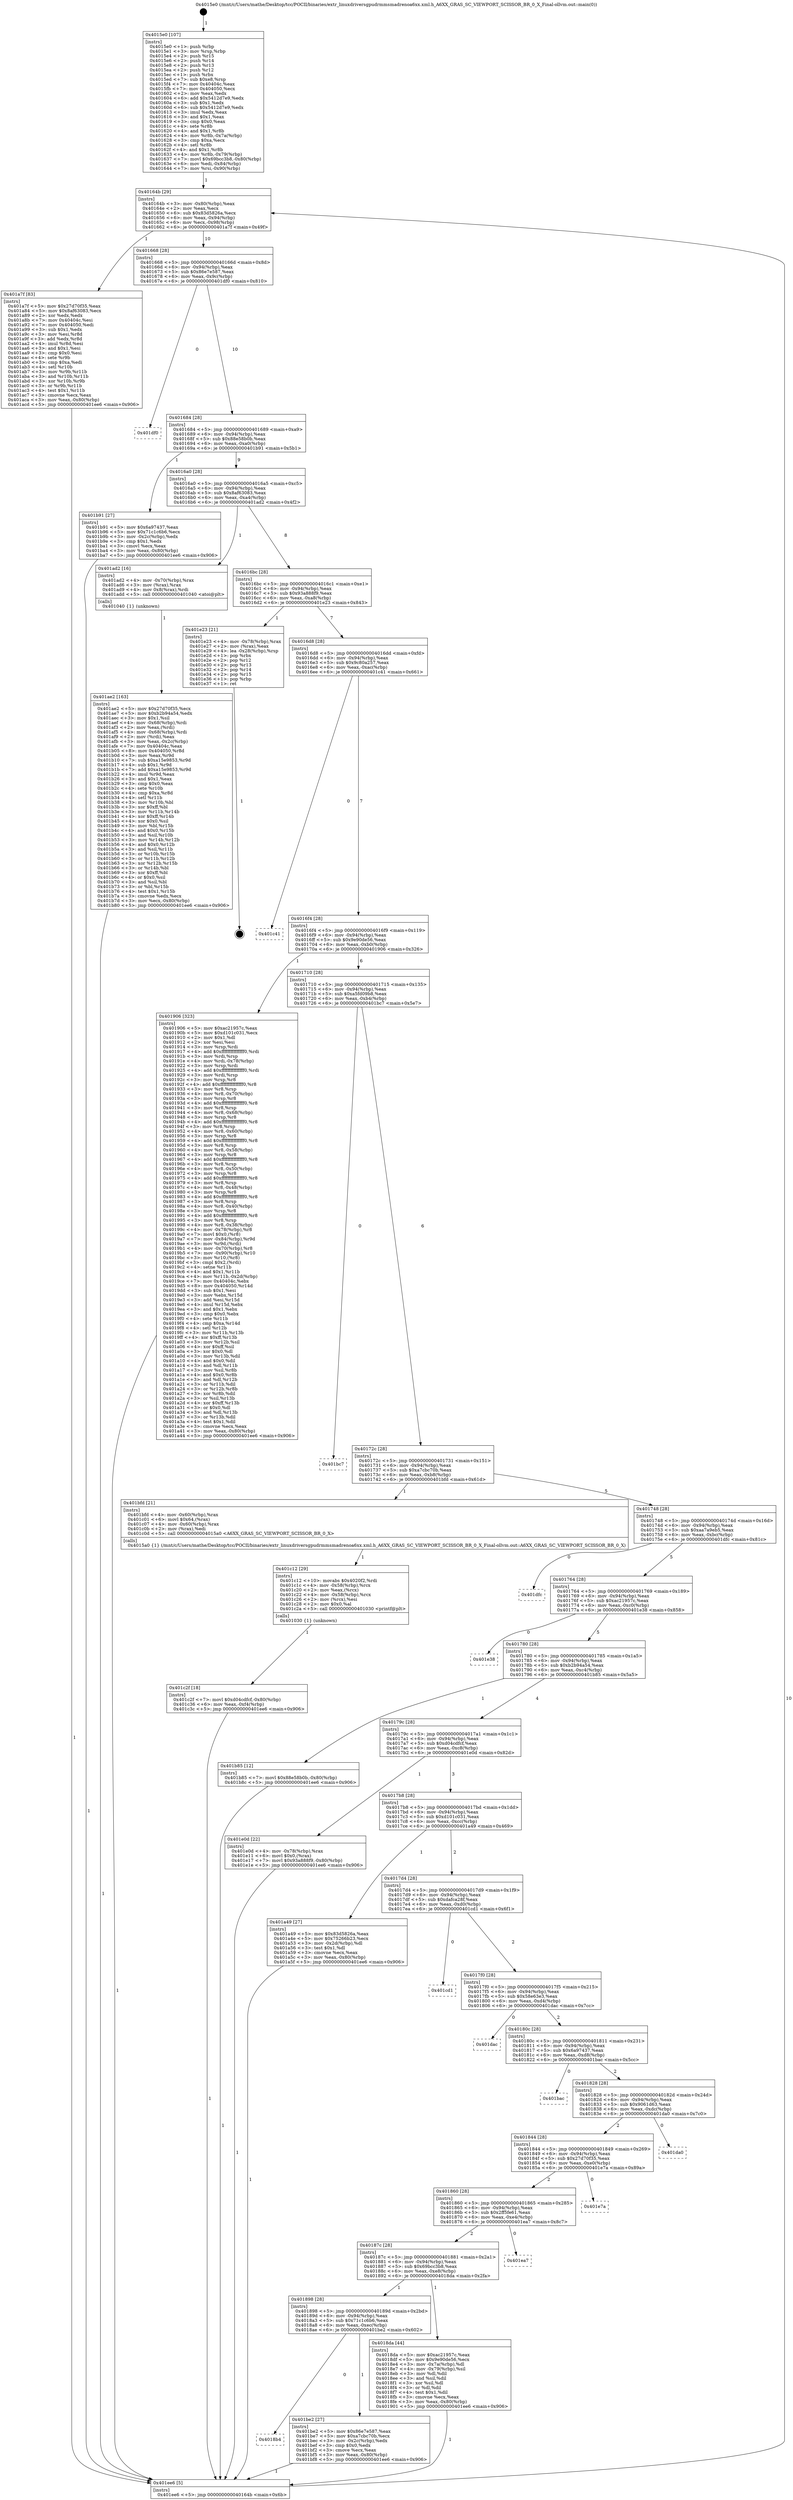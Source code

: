 digraph "0x4015e0" {
  label = "0x4015e0 (/mnt/c/Users/mathe/Desktop/tcc/POCII/binaries/extr_linuxdriversgpudrmmsmadrenoa6xx.xml.h_A6XX_GRAS_SC_VIEWPORT_SCISSOR_BR_0_X_Final-ollvm.out::main(0))"
  labelloc = "t"
  node[shape=record]

  Entry [label="",width=0.3,height=0.3,shape=circle,fillcolor=black,style=filled]
  "0x40164b" [label="{
     0x40164b [29]\l
     | [instrs]\l
     &nbsp;&nbsp;0x40164b \<+3\>: mov -0x80(%rbp),%eax\l
     &nbsp;&nbsp;0x40164e \<+2\>: mov %eax,%ecx\l
     &nbsp;&nbsp;0x401650 \<+6\>: sub $0x83d5826a,%ecx\l
     &nbsp;&nbsp;0x401656 \<+6\>: mov %eax,-0x94(%rbp)\l
     &nbsp;&nbsp;0x40165c \<+6\>: mov %ecx,-0x98(%rbp)\l
     &nbsp;&nbsp;0x401662 \<+6\>: je 0000000000401a7f \<main+0x49f\>\l
  }"]
  "0x401a7f" [label="{
     0x401a7f [83]\l
     | [instrs]\l
     &nbsp;&nbsp;0x401a7f \<+5\>: mov $0x27d70f35,%eax\l
     &nbsp;&nbsp;0x401a84 \<+5\>: mov $0x8af63083,%ecx\l
     &nbsp;&nbsp;0x401a89 \<+2\>: xor %edx,%edx\l
     &nbsp;&nbsp;0x401a8b \<+7\>: mov 0x40404c,%esi\l
     &nbsp;&nbsp;0x401a92 \<+7\>: mov 0x404050,%edi\l
     &nbsp;&nbsp;0x401a99 \<+3\>: sub $0x1,%edx\l
     &nbsp;&nbsp;0x401a9c \<+3\>: mov %esi,%r8d\l
     &nbsp;&nbsp;0x401a9f \<+3\>: add %edx,%r8d\l
     &nbsp;&nbsp;0x401aa2 \<+4\>: imul %r8d,%esi\l
     &nbsp;&nbsp;0x401aa6 \<+3\>: and $0x1,%esi\l
     &nbsp;&nbsp;0x401aa9 \<+3\>: cmp $0x0,%esi\l
     &nbsp;&nbsp;0x401aac \<+4\>: sete %r9b\l
     &nbsp;&nbsp;0x401ab0 \<+3\>: cmp $0xa,%edi\l
     &nbsp;&nbsp;0x401ab3 \<+4\>: setl %r10b\l
     &nbsp;&nbsp;0x401ab7 \<+3\>: mov %r9b,%r11b\l
     &nbsp;&nbsp;0x401aba \<+3\>: and %r10b,%r11b\l
     &nbsp;&nbsp;0x401abd \<+3\>: xor %r10b,%r9b\l
     &nbsp;&nbsp;0x401ac0 \<+3\>: or %r9b,%r11b\l
     &nbsp;&nbsp;0x401ac3 \<+4\>: test $0x1,%r11b\l
     &nbsp;&nbsp;0x401ac7 \<+3\>: cmovne %ecx,%eax\l
     &nbsp;&nbsp;0x401aca \<+3\>: mov %eax,-0x80(%rbp)\l
     &nbsp;&nbsp;0x401acd \<+5\>: jmp 0000000000401ee6 \<main+0x906\>\l
  }"]
  "0x401668" [label="{
     0x401668 [28]\l
     | [instrs]\l
     &nbsp;&nbsp;0x401668 \<+5\>: jmp 000000000040166d \<main+0x8d\>\l
     &nbsp;&nbsp;0x40166d \<+6\>: mov -0x94(%rbp),%eax\l
     &nbsp;&nbsp;0x401673 \<+5\>: sub $0x86e7e587,%eax\l
     &nbsp;&nbsp;0x401678 \<+6\>: mov %eax,-0x9c(%rbp)\l
     &nbsp;&nbsp;0x40167e \<+6\>: je 0000000000401df0 \<main+0x810\>\l
  }"]
  Exit [label="",width=0.3,height=0.3,shape=circle,fillcolor=black,style=filled,peripheries=2]
  "0x401df0" [label="{
     0x401df0\l
  }", style=dashed]
  "0x401684" [label="{
     0x401684 [28]\l
     | [instrs]\l
     &nbsp;&nbsp;0x401684 \<+5\>: jmp 0000000000401689 \<main+0xa9\>\l
     &nbsp;&nbsp;0x401689 \<+6\>: mov -0x94(%rbp),%eax\l
     &nbsp;&nbsp;0x40168f \<+5\>: sub $0x88e58b0b,%eax\l
     &nbsp;&nbsp;0x401694 \<+6\>: mov %eax,-0xa0(%rbp)\l
     &nbsp;&nbsp;0x40169a \<+6\>: je 0000000000401b91 \<main+0x5b1\>\l
  }"]
  "0x401c2f" [label="{
     0x401c2f [18]\l
     | [instrs]\l
     &nbsp;&nbsp;0x401c2f \<+7\>: movl $0xd04cdfcf,-0x80(%rbp)\l
     &nbsp;&nbsp;0x401c36 \<+6\>: mov %eax,-0xf4(%rbp)\l
     &nbsp;&nbsp;0x401c3c \<+5\>: jmp 0000000000401ee6 \<main+0x906\>\l
  }"]
  "0x401b91" [label="{
     0x401b91 [27]\l
     | [instrs]\l
     &nbsp;&nbsp;0x401b91 \<+5\>: mov $0x6a97437,%eax\l
     &nbsp;&nbsp;0x401b96 \<+5\>: mov $0x71c1c6b6,%ecx\l
     &nbsp;&nbsp;0x401b9b \<+3\>: mov -0x2c(%rbp),%edx\l
     &nbsp;&nbsp;0x401b9e \<+3\>: cmp $0x1,%edx\l
     &nbsp;&nbsp;0x401ba1 \<+3\>: cmovl %ecx,%eax\l
     &nbsp;&nbsp;0x401ba4 \<+3\>: mov %eax,-0x80(%rbp)\l
     &nbsp;&nbsp;0x401ba7 \<+5\>: jmp 0000000000401ee6 \<main+0x906\>\l
  }"]
  "0x4016a0" [label="{
     0x4016a0 [28]\l
     | [instrs]\l
     &nbsp;&nbsp;0x4016a0 \<+5\>: jmp 00000000004016a5 \<main+0xc5\>\l
     &nbsp;&nbsp;0x4016a5 \<+6\>: mov -0x94(%rbp),%eax\l
     &nbsp;&nbsp;0x4016ab \<+5\>: sub $0x8af63083,%eax\l
     &nbsp;&nbsp;0x4016b0 \<+6\>: mov %eax,-0xa4(%rbp)\l
     &nbsp;&nbsp;0x4016b6 \<+6\>: je 0000000000401ad2 \<main+0x4f2\>\l
  }"]
  "0x401c12" [label="{
     0x401c12 [29]\l
     | [instrs]\l
     &nbsp;&nbsp;0x401c12 \<+10\>: movabs $0x4020f2,%rdi\l
     &nbsp;&nbsp;0x401c1c \<+4\>: mov -0x58(%rbp),%rcx\l
     &nbsp;&nbsp;0x401c20 \<+2\>: mov %eax,(%rcx)\l
     &nbsp;&nbsp;0x401c22 \<+4\>: mov -0x58(%rbp),%rcx\l
     &nbsp;&nbsp;0x401c26 \<+2\>: mov (%rcx),%esi\l
     &nbsp;&nbsp;0x401c28 \<+2\>: mov $0x0,%al\l
     &nbsp;&nbsp;0x401c2a \<+5\>: call 0000000000401030 \<printf@plt\>\l
     | [calls]\l
     &nbsp;&nbsp;0x401030 \{1\} (unknown)\l
  }"]
  "0x401ad2" [label="{
     0x401ad2 [16]\l
     | [instrs]\l
     &nbsp;&nbsp;0x401ad2 \<+4\>: mov -0x70(%rbp),%rax\l
     &nbsp;&nbsp;0x401ad6 \<+3\>: mov (%rax),%rax\l
     &nbsp;&nbsp;0x401ad9 \<+4\>: mov 0x8(%rax),%rdi\l
     &nbsp;&nbsp;0x401add \<+5\>: call 0000000000401040 \<atoi@plt\>\l
     | [calls]\l
     &nbsp;&nbsp;0x401040 \{1\} (unknown)\l
  }"]
  "0x4016bc" [label="{
     0x4016bc [28]\l
     | [instrs]\l
     &nbsp;&nbsp;0x4016bc \<+5\>: jmp 00000000004016c1 \<main+0xe1\>\l
     &nbsp;&nbsp;0x4016c1 \<+6\>: mov -0x94(%rbp),%eax\l
     &nbsp;&nbsp;0x4016c7 \<+5\>: sub $0x93a888f9,%eax\l
     &nbsp;&nbsp;0x4016cc \<+6\>: mov %eax,-0xa8(%rbp)\l
     &nbsp;&nbsp;0x4016d2 \<+6\>: je 0000000000401e23 \<main+0x843\>\l
  }"]
  "0x4018b4" [label="{
     0x4018b4\l
  }", style=dashed]
  "0x401e23" [label="{
     0x401e23 [21]\l
     | [instrs]\l
     &nbsp;&nbsp;0x401e23 \<+4\>: mov -0x78(%rbp),%rax\l
     &nbsp;&nbsp;0x401e27 \<+2\>: mov (%rax),%eax\l
     &nbsp;&nbsp;0x401e29 \<+4\>: lea -0x28(%rbp),%rsp\l
     &nbsp;&nbsp;0x401e2d \<+1\>: pop %rbx\l
     &nbsp;&nbsp;0x401e2e \<+2\>: pop %r12\l
     &nbsp;&nbsp;0x401e30 \<+2\>: pop %r13\l
     &nbsp;&nbsp;0x401e32 \<+2\>: pop %r14\l
     &nbsp;&nbsp;0x401e34 \<+2\>: pop %r15\l
     &nbsp;&nbsp;0x401e36 \<+1\>: pop %rbp\l
     &nbsp;&nbsp;0x401e37 \<+1\>: ret\l
  }"]
  "0x4016d8" [label="{
     0x4016d8 [28]\l
     | [instrs]\l
     &nbsp;&nbsp;0x4016d8 \<+5\>: jmp 00000000004016dd \<main+0xfd\>\l
     &nbsp;&nbsp;0x4016dd \<+6\>: mov -0x94(%rbp),%eax\l
     &nbsp;&nbsp;0x4016e3 \<+5\>: sub $0x9c80a257,%eax\l
     &nbsp;&nbsp;0x4016e8 \<+6\>: mov %eax,-0xac(%rbp)\l
     &nbsp;&nbsp;0x4016ee \<+6\>: je 0000000000401c41 \<main+0x661\>\l
  }"]
  "0x401be2" [label="{
     0x401be2 [27]\l
     | [instrs]\l
     &nbsp;&nbsp;0x401be2 \<+5\>: mov $0x86e7e587,%eax\l
     &nbsp;&nbsp;0x401be7 \<+5\>: mov $0xa7cbc70b,%ecx\l
     &nbsp;&nbsp;0x401bec \<+3\>: mov -0x2c(%rbp),%edx\l
     &nbsp;&nbsp;0x401bef \<+3\>: cmp $0x0,%edx\l
     &nbsp;&nbsp;0x401bf2 \<+3\>: cmove %ecx,%eax\l
     &nbsp;&nbsp;0x401bf5 \<+3\>: mov %eax,-0x80(%rbp)\l
     &nbsp;&nbsp;0x401bf8 \<+5\>: jmp 0000000000401ee6 \<main+0x906\>\l
  }"]
  "0x401c41" [label="{
     0x401c41\l
  }", style=dashed]
  "0x4016f4" [label="{
     0x4016f4 [28]\l
     | [instrs]\l
     &nbsp;&nbsp;0x4016f4 \<+5\>: jmp 00000000004016f9 \<main+0x119\>\l
     &nbsp;&nbsp;0x4016f9 \<+6\>: mov -0x94(%rbp),%eax\l
     &nbsp;&nbsp;0x4016ff \<+5\>: sub $0x9e90de56,%eax\l
     &nbsp;&nbsp;0x401704 \<+6\>: mov %eax,-0xb0(%rbp)\l
     &nbsp;&nbsp;0x40170a \<+6\>: je 0000000000401906 \<main+0x326\>\l
  }"]
  "0x401ae2" [label="{
     0x401ae2 [163]\l
     | [instrs]\l
     &nbsp;&nbsp;0x401ae2 \<+5\>: mov $0x27d70f35,%ecx\l
     &nbsp;&nbsp;0x401ae7 \<+5\>: mov $0xb2b94a54,%edx\l
     &nbsp;&nbsp;0x401aec \<+3\>: mov $0x1,%sil\l
     &nbsp;&nbsp;0x401aef \<+4\>: mov -0x68(%rbp),%rdi\l
     &nbsp;&nbsp;0x401af3 \<+2\>: mov %eax,(%rdi)\l
     &nbsp;&nbsp;0x401af5 \<+4\>: mov -0x68(%rbp),%rdi\l
     &nbsp;&nbsp;0x401af9 \<+2\>: mov (%rdi),%eax\l
     &nbsp;&nbsp;0x401afb \<+3\>: mov %eax,-0x2c(%rbp)\l
     &nbsp;&nbsp;0x401afe \<+7\>: mov 0x40404c,%eax\l
     &nbsp;&nbsp;0x401b05 \<+8\>: mov 0x404050,%r8d\l
     &nbsp;&nbsp;0x401b0d \<+3\>: mov %eax,%r9d\l
     &nbsp;&nbsp;0x401b10 \<+7\>: sub $0xa15e9853,%r9d\l
     &nbsp;&nbsp;0x401b17 \<+4\>: sub $0x1,%r9d\l
     &nbsp;&nbsp;0x401b1b \<+7\>: add $0xa15e9853,%r9d\l
     &nbsp;&nbsp;0x401b22 \<+4\>: imul %r9d,%eax\l
     &nbsp;&nbsp;0x401b26 \<+3\>: and $0x1,%eax\l
     &nbsp;&nbsp;0x401b29 \<+3\>: cmp $0x0,%eax\l
     &nbsp;&nbsp;0x401b2c \<+4\>: sete %r10b\l
     &nbsp;&nbsp;0x401b30 \<+4\>: cmp $0xa,%r8d\l
     &nbsp;&nbsp;0x401b34 \<+4\>: setl %r11b\l
     &nbsp;&nbsp;0x401b38 \<+3\>: mov %r10b,%bl\l
     &nbsp;&nbsp;0x401b3b \<+3\>: xor $0xff,%bl\l
     &nbsp;&nbsp;0x401b3e \<+3\>: mov %r11b,%r14b\l
     &nbsp;&nbsp;0x401b41 \<+4\>: xor $0xff,%r14b\l
     &nbsp;&nbsp;0x401b45 \<+4\>: xor $0x0,%sil\l
     &nbsp;&nbsp;0x401b49 \<+3\>: mov %bl,%r15b\l
     &nbsp;&nbsp;0x401b4c \<+4\>: and $0x0,%r15b\l
     &nbsp;&nbsp;0x401b50 \<+3\>: and %sil,%r10b\l
     &nbsp;&nbsp;0x401b53 \<+3\>: mov %r14b,%r12b\l
     &nbsp;&nbsp;0x401b56 \<+4\>: and $0x0,%r12b\l
     &nbsp;&nbsp;0x401b5a \<+3\>: and %sil,%r11b\l
     &nbsp;&nbsp;0x401b5d \<+3\>: or %r10b,%r15b\l
     &nbsp;&nbsp;0x401b60 \<+3\>: or %r11b,%r12b\l
     &nbsp;&nbsp;0x401b63 \<+3\>: xor %r12b,%r15b\l
     &nbsp;&nbsp;0x401b66 \<+3\>: or %r14b,%bl\l
     &nbsp;&nbsp;0x401b69 \<+3\>: xor $0xff,%bl\l
     &nbsp;&nbsp;0x401b6c \<+4\>: or $0x0,%sil\l
     &nbsp;&nbsp;0x401b70 \<+3\>: and %sil,%bl\l
     &nbsp;&nbsp;0x401b73 \<+3\>: or %bl,%r15b\l
     &nbsp;&nbsp;0x401b76 \<+4\>: test $0x1,%r15b\l
     &nbsp;&nbsp;0x401b7a \<+3\>: cmovne %edx,%ecx\l
     &nbsp;&nbsp;0x401b7d \<+3\>: mov %ecx,-0x80(%rbp)\l
     &nbsp;&nbsp;0x401b80 \<+5\>: jmp 0000000000401ee6 \<main+0x906\>\l
  }"]
  "0x401906" [label="{
     0x401906 [323]\l
     | [instrs]\l
     &nbsp;&nbsp;0x401906 \<+5\>: mov $0xac21957c,%eax\l
     &nbsp;&nbsp;0x40190b \<+5\>: mov $0xd101c031,%ecx\l
     &nbsp;&nbsp;0x401910 \<+2\>: mov $0x1,%dl\l
     &nbsp;&nbsp;0x401912 \<+2\>: xor %esi,%esi\l
     &nbsp;&nbsp;0x401914 \<+3\>: mov %rsp,%rdi\l
     &nbsp;&nbsp;0x401917 \<+4\>: add $0xfffffffffffffff0,%rdi\l
     &nbsp;&nbsp;0x40191b \<+3\>: mov %rdi,%rsp\l
     &nbsp;&nbsp;0x40191e \<+4\>: mov %rdi,-0x78(%rbp)\l
     &nbsp;&nbsp;0x401922 \<+3\>: mov %rsp,%rdi\l
     &nbsp;&nbsp;0x401925 \<+4\>: add $0xfffffffffffffff0,%rdi\l
     &nbsp;&nbsp;0x401929 \<+3\>: mov %rdi,%rsp\l
     &nbsp;&nbsp;0x40192c \<+3\>: mov %rsp,%r8\l
     &nbsp;&nbsp;0x40192f \<+4\>: add $0xfffffffffffffff0,%r8\l
     &nbsp;&nbsp;0x401933 \<+3\>: mov %r8,%rsp\l
     &nbsp;&nbsp;0x401936 \<+4\>: mov %r8,-0x70(%rbp)\l
     &nbsp;&nbsp;0x40193a \<+3\>: mov %rsp,%r8\l
     &nbsp;&nbsp;0x40193d \<+4\>: add $0xfffffffffffffff0,%r8\l
     &nbsp;&nbsp;0x401941 \<+3\>: mov %r8,%rsp\l
     &nbsp;&nbsp;0x401944 \<+4\>: mov %r8,-0x68(%rbp)\l
     &nbsp;&nbsp;0x401948 \<+3\>: mov %rsp,%r8\l
     &nbsp;&nbsp;0x40194b \<+4\>: add $0xfffffffffffffff0,%r8\l
     &nbsp;&nbsp;0x40194f \<+3\>: mov %r8,%rsp\l
     &nbsp;&nbsp;0x401952 \<+4\>: mov %r8,-0x60(%rbp)\l
     &nbsp;&nbsp;0x401956 \<+3\>: mov %rsp,%r8\l
     &nbsp;&nbsp;0x401959 \<+4\>: add $0xfffffffffffffff0,%r8\l
     &nbsp;&nbsp;0x40195d \<+3\>: mov %r8,%rsp\l
     &nbsp;&nbsp;0x401960 \<+4\>: mov %r8,-0x58(%rbp)\l
     &nbsp;&nbsp;0x401964 \<+3\>: mov %rsp,%r8\l
     &nbsp;&nbsp;0x401967 \<+4\>: add $0xfffffffffffffff0,%r8\l
     &nbsp;&nbsp;0x40196b \<+3\>: mov %r8,%rsp\l
     &nbsp;&nbsp;0x40196e \<+4\>: mov %r8,-0x50(%rbp)\l
     &nbsp;&nbsp;0x401972 \<+3\>: mov %rsp,%r8\l
     &nbsp;&nbsp;0x401975 \<+4\>: add $0xfffffffffffffff0,%r8\l
     &nbsp;&nbsp;0x401979 \<+3\>: mov %r8,%rsp\l
     &nbsp;&nbsp;0x40197c \<+4\>: mov %r8,-0x48(%rbp)\l
     &nbsp;&nbsp;0x401980 \<+3\>: mov %rsp,%r8\l
     &nbsp;&nbsp;0x401983 \<+4\>: add $0xfffffffffffffff0,%r8\l
     &nbsp;&nbsp;0x401987 \<+3\>: mov %r8,%rsp\l
     &nbsp;&nbsp;0x40198a \<+4\>: mov %r8,-0x40(%rbp)\l
     &nbsp;&nbsp;0x40198e \<+3\>: mov %rsp,%r8\l
     &nbsp;&nbsp;0x401991 \<+4\>: add $0xfffffffffffffff0,%r8\l
     &nbsp;&nbsp;0x401995 \<+3\>: mov %r8,%rsp\l
     &nbsp;&nbsp;0x401998 \<+4\>: mov %r8,-0x38(%rbp)\l
     &nbsp;&nbsp;0x40199c \<+4\>: mov -0x78(%rbp),%r8\l
     &nbsp;&nbsp;0x4019a0 \<+7\>: movl $0x0,(%r8)\l
     &nbsp;&nbsp;0x4019a7 \<+7\>: mov -0x84(%rbp),%r9d\l
     &nbsp;&nbsp;0x4019ae \<+3\>: mov %r9d,(%rdi)\l
     &nbsp;&nbsp;0x4019b1 \<+4\>: mov -0x70(%rbp),%r8\l
     &nbsp;&nbsp;0x4019b5 \<+7\>: mov -0x90(%rbp),%r10\l
     &nbsp;&nbsp;0x4019bc \<+3\>: mov %r10,(%r8)\l
     &nbsp;&nbsp;0x4019bf \<+3\>: cmpl $0x2,(%rdi)\l
     &nbsp;&nbsp;0x4019c2 \<+4\>: setne %r11b\l
     &nbsp;&nbsp;0x4019c6 \<+4\>: and $0x1,%r11b\l
     &nbsp;&nbsp;0x4019ca \<+4\>: mov %r11b,-0x2d(%rbp)\l
     &nbsp;&nbsp;0x4019ce \<+7\>: mov 0x40404c,%ebx\l
     &nbsp;&nbsp;0x4019d5 \<+8\>: mov 0x404050,%r14d\l
     &nbsp;&nbsp;0x4019dd \<+3\>: sub $0x1,%esi\l
     &nbsp;&nbsp;0x4019e0 \<+3\>: mov %ebx,%r15d\l
     &nbsp;&nbsp;0x4019e3 \<+3\>: add %esi,%r15d\l
     &nbsp;&nbsp;0x4019e6 \<+4\>: imul %r15d,%ebx\l
     &nbsp;&nbsp;0x4019ea \<+3\>: and $0x1,%ebx\l
     &nbsp;&nbsp;0x4019ed \<+3\>: cmp $0x0,%ebx\l
     &nbsp;&nbsp;0x4019f0 \<+4\>: sete %r11b\l
     &nbsp;&nbsp;0x4019f4 \<+4\>: cmp $0xa,%r14d\l
     &nbsp;&nbsp;0x4019f8 \<+4\>: setl %r12b\l
     &nbsp;&nbsp;0x4019fc \<+3\>: mov %r11b,%r13b\l
     &nbsp;&nbsp;0x4019ff \<+4\>: xor $0xff,%r13b\l
     &nbsp;&nbsp;0x401a03 \<+3\>: mov %r12b,%sil\l
     &nbsp;&nbsp;0x401a06 \<+4\>: xor $0xff,%sil\l
     &nbsp;&nbsp;0x401a0a \<+3\>: xor $0x0,%dl\l
     &nbsp;&nbsp;0x401a0d \<+3\>: mov %r13b,%dil\l
     &nbsp;&nbsp;0x401a10 \<+4\>: and $0x0,%dil\l
     &nbsp;&nbsp;0x401a14 \<+3\>: and %dl,%r11b\l
     &nbsp;&nbsp;0x401a17 \<+3\>: mov %sil,%r8b\l
     &nbsp;&nbsp;0x401a1a \<+4\>: and $0x0,%r8b\l
     &nbsp;&nbsp;0x401a1e \<+3\>: and %dl,%r12b\l
     &nbsp;&nbsp;0x401a21 \<+3\>: or %r11b,%dil\l
     &nbsp;&nbsp;0x401a24 \<+3\>: or %r12b,%r8b\l
     &nbsp;&nbsp;0x401a27 \<+3\>: xor %r8b,%dil\l
     &nbsp;&nbsp;0x401a2a \<+3\>: or %sil,%r13b\l
     &nbsp;&nbsp;0x401a2d \<+4\>: xor $0xff,%r13b\l
     &nbsp;&nbsp;0x401a31 \<+3\>: or $0x0,%dl\l
     &nbsp;&nbsp;0x401a34 \<+3\>: and %dl,%r13b\l
     &nbsp;&nbsp;0x401a37 \<+3\>: or %r13b,%dil\l
     &nbsp;&nbsp;0x401a3a \<+4\>: test $0x1,%dil\l
     &nbsp;&nbsp;0x401a3e \<+3\>: cmovne %ecx,%eax\l
     &nbsp;&nbsp;0x401a41 \<+3\>: mov %eax,-0x80(%rbp)\l
     &nbsp;&nbsp;0x401a44 \<+5\>: jmp 0000000000401ee6 \<main+0x906\>\l
  }"]
  "0x401710" [label="{
     0x401710 [28]\l
     | [instrs]\l
     &nbsp;&nbsp;0x401710 \<+5\>: jmp 0000000000401715 \<main+0x135\>\l
     &nbsp;&nbsp;0x401715 \<+6\>: mov -0x94(%rbp),%eax\l
     &nbsp;&nbsp;0x40171b \<+5\>: sub $0xa5fd09b8,%eax\l
     &nbsp;&nbsp;0x401720 \<+6\>: mov %eax,-0xb4(%rbp)\l
     &nbsp;&nbsp;0x401726 \<+6\>: je 0000000000401bc7 \<main+0x5e7\>\l
  }"]
  "0x4015e0" [label="{
     0x4015e0 [107]\l
     | [instrs]\l
     &nbsp;&nbsp;0x4015e0 \<+1\>: push %rbp\l
     &nbsp;&nbsp;0x4015e1 \<+3\>: mov %rsp,%rbp\l
     &nbsp;&nbsp;0x4015e4 \<+2\>: push %r15\l
     &nbsp;&nbsp;0x4015e6 \<+2\>: push %r14\l
     &nbsp;&nbsp;0x4015e8 \<+2\>: push %r13\l
     &nbsp;&nbsp;0x4015ea \<+2\>: push %r12\l
     &nbsp;&nbsp;0x4015ec \<+1\>: push %rbx\l
     &nbsp;&nbsp;0x4015ed \<+7\>: sub $0xe8,%rsp\l
     &nbsp;&nbsp;0x4015f4 \<+7\>: mov 0x40404c,%eax\l
     &nbsp;&nbsp;0x4015fb \<+7\>: mov 0x404050,%ecx\l
     &nbsp;&nbsp;0x401602 \<+2\>: mov %eax,%edx\l
     &nbsp;&nbsp;0x401604 \<+6\>: add $0x5412d7e9,%edx\l
     &nbsp;&nbsp;0x40160a \<+3\>: sub $0x1,%edx\l
     &nbsp;&nbsp;0x40160d \<+6\>: sub $0x5412d7e9,%edx\l
     &nbsp;&nbsp;0x401613 \<+3\>: imul %edx,%eax\l
     &nbsp;&nbsp;0x401616 \<+3\>: and $0x1,%eax\l
     &nbsp;&nbsp;0x401619 \<+3\>: cmp $0x0,%eax\l
     &nbsp;&nbsp;0x40161c \<+4\>: sete %r8b\l
     &nbsp;&nbsp;0x401620 \<+4\>: and $0x1,%r8b\l
     &nbsp;&nbsp;0x401624 \<+4\>: mov %r8b,-0x7a(%rbp)\l
     &nbsp;&nbsp;0x401628 \<+3\>: cmp $0xa,%ecx\l
     &nbsp;&nbsp;0x40162b \<+4\>: setl %r8b\l
     &nbsp;&nbsp;0x40162f \<+4\>: and $0x1,%r8b\l
     &nbsp;&nbsp;0x401633 \<+4\>: mov %r8b,-0x79(%rbp)\l
     &nbsp;&nbsp;0x401637 \<+7\>: movl $0x69bcc3b8,-0x80(%rbp)\l
     &nbsp;&nbsp;0x40163e \<+6\>: mov %edi,-0x84(%rbp)\l
     &nbsp;&nbsp;0x401644 \<+7\>: mov %rsi,-0x90(%rbp)\l
  }"]
  "0x401bc7" [label="{
     0x401bc7\l
  }", style=dashed]
  "0x40172c" [label="{
     0x40172c [28]\l
     | [instrs]\l
     &nbsp;&nbsp;0x40172c \<+5\>: jmp 0000000000401731 \<main+0x151\>\l
     &nbsp;&nbsp;0x401731 \<+6\>: mov -0x94(%rbp),%eax\l
     &nbsp;&nbsp;0x401737 \<+5\>: sub $0xa7cbc70b,%eax\l
     &nbsp;&nbsp;0x40173c \<+6\>: mov %eax,-0xb8(%rbp)\l
     &nbsp;&nbsp;0x401742 \<+6\>: je 0000000000401bfd \<main+0x61d\>\l
  }"]
  "0x401ee6" [label="{
     0x401ee6 [5]\l
     | [instrs]\l
     &nbsp;&nbsp;0x401ee6 \<+5\>: jmp 000000000040164b \<main+0x6b\>\l
  }"]
  "0x401bfd" [label="{
     0x401bfd [21]\l
     | [instrs]\l
     &nbsp;&nbsp;0x401bfd \<+4\>: mov -0x60(%rbp),%rax\l
     &nbsp;&nbsp;0x401c01 \<+6\>: movl $0x64,(%rax)\l
     &nbsp;&nbsp;0x401c07 \<+4\>: mov -0x60(%rbp),%rax\l
     &nbsp;&nbsp;0x401c0b \<+2\>: mov (%rax),%edi\l
     &nbsp;&nbsp;0x401c0d \<+5\>: call 00000000004015a0 \<A6XX_GRAS_SC_VIEWPORT_SCISSOR_BR_0_X\>\l
     | [calls]\l
     &nbsp;&nbsp;0x4015a0 \{1\} (/mnt/c/Users/mathe/Desktop/tcc/POCII/binaries/extr_linuxdriversgpudrmmsmadrenoa6xx.xml.h_A6XX_GRAS_SC_VIEWPORT_SCISSOR_BR_0_X_Final-ollvm.out::A6XX_GRAS_SC_VIEWPORT_SCISSOR_BR_0_X)\l
  }"]
  "0x401748" [label="{
     0x401748 [28]\l
     | [instrs]\l
     &nbsp;&nbsp;0x401748 \<+5\>: jmp 000000000040174d \<main+0x16d\>\l
     &nbsp;&nbsp;0x40174d \<+6\>: mov -0x94(%rbp),%eax\l
     &nbsp;&nbsp;0x401753 \<+5\>: sub $0xaa7a9eb5,%eax\l
     &nbsp;&nbsp;0x401758 \<+6\>: mov %eax,-0xbc(%rbp)\l
     &nbsp;&nbsp;0x40175e \<+6\>: je 0000000000401dfc \<main+0x81c\>\l
  }"]
  "0x401898" [label="{
     0x401898 [28]\l
     | [instrs]\l
     &nbsp;&nbsp;0x401898 \<+5\>: jmp 000000000040189d \<main+0x2bd\>\l
     &nbsp;&nbsp;0x40189d \<+6\>: mov -0x94(%rbp),%eax\l
     &nbsp;&nbsp;0x4018a3 \<+5\>: sub $0x71c1c6b6,%eax\l
     &nbsp;&nbsp;0x4018a8 \<+6\>: mov %eax,-0xec(%rbp)\l
     &nbsp;&nbsp;0x4018ae \<+6\>: je 0000000000401be2 \<main+0x602\>\l
  }"]
  "0x401dfc" [label="{
     0x401dfc\l
  }", style=dashed]
  "0x401764" [label="{
     0x401764 [28]\l
     | [instrs]\l
     &nbsp;&nbsp;0x401764 \<+5\>: jmp 0000000000401769 \<main+0x189\>\l
     &nbsp;&nbsp;0x401769 \<+6\>: mov -0x94(%rbp),%eax\l
     &nbsp;&nbsp;0x40176f \<+5\>: sub $0xac21957c,%eax\l
     &nbsp;&nbsp;0x401774 \<+6\>: mov %eax,-0xc0(%rbp)\l
     &nbsp;&nbsp;0x40177a \<+6\>: je 0000000000401e38 \<main+0x858\>\l
  }"]
  "0x4018da" [label="{
     0x4018da [44]\l
     | [instrs]\l
     &nbsp;&nbsp;0x4018da \<+5\>: mov $0xac21957c,%eax\l
     &nbsp;&nbsp;0x4018df \<+5\>: mov $0x9e90de56,%ecx\l
     &nbsp;&nbsp;0x4018e4 \<+3\>: mov -0x7a(%rbp),%dl\l
     &nbsp;&nbsp;0x4018e7 \<+4\>: mov -0x79(%rbp),%sil\l
     &nbsp;&nbsp;0x4018eb \<+3\>: mov %dl,%dil\l
     &nbsp;&nbsp;0x4018ee \<+3\>: and %sil,%dil\l
     &nbsp;&nbsp;0x4018f1 \<+3\>: xor %sil,%dl\l
     &nbsp;&nbsp;0x4018f4 \<+3\>: or %dl,%dil\l
     &nbsp;&nbsp;0x4018f7 \<+4\>: test $0x1,%dil\l
     &nbsp;&nbsp;0x4018fb \<+3\>: cmovne %ecx,%eax\l
     &nbsp;&nbsp;0x4018fe \<+3\>: mov %eax,-0x80(%rbp)\l
     &nbsp;&nbsp;0x401901 \<+5\>: jmp 0000000000401ee6 \<main+0x906\>\l
  }"]
  "0x401e38" [label="{
     0x401e38\l
  }", style=dashed]
  "0x401780" [label="{
     0x401780 [28]\l
     | [instrs]\l
     &nbsp;&nbsp;0x401780 \<+5\>: jmp 0000000000401785 \<main+0x1a5\>\l
     &nbsp;&nbsp;0x401785 \<+6\>: mov -0x94(%rbp),%eax\l
     &nbsp;&nbsp;0x40178b \<+5\>: sub $0xb2b94a54,%eax\l
     &nbsp;&nbsp;0x401790 \<+6\>: mov %eax,-0xc4(%rbp)\l
     &nbsp;&nbsp;0x401796 \<+6\>: je 0000000000401b85 \<main+0x5a5\>\l
  }"]
  "0x40187c" [label="{
     0x40187c [28]\l
     | [instrs]\l
     &nbsp;&nbsp;0x40187c \<+5\>: jmp 0000000000401881 \<main+0x2a1\>\l
     &nbsp;&nbsp;0x401881 \<+6\>: mov -0x94(%rbp),%eax\l
     &nbsp;&nbsp;0x401887 \<+5\>: sub $0x69bcc3b8,%eax\l
     &nbsp;&nbsp;0x40188c \<+6\>: mov %eax,-0xe8(%rbp)\l
     &nbsp;&nbsp;0x401892 \<+6\>: je 00000000004018da \<main+0x2fa\>\l
  }"]
  "0x401b85" [label="{
     0x401b85 [12]\l
     | [instrs]\l
     &nbsp;&nbsp;0x401b85 \<+7\>: movl $0x88e58b0b,-0x80(%rbp)\l
     &nbsp;&nbsp;0x401b8c \<+5\>: jmp 0000000000401ee6 \<main+0x906\>\l
  }"]
  "0x40179c" [label="{
     0x40179c [28]\l
     | [instrs]\l
     &nbsp;&nbsp;0x40179c \<+5\>: jmp 00000000004017a1 \<main+0x1c1\>\l
     &nbsp;&nbsp;0x4017a1 \<+6\>: mov -0x94(%rbp),%eax\l
     &nbsp;&nbsp;0x4017a7 \<+5\>: sub $0xd04cdfcf,%eax\l
     &nbsp;&nbsp;0x4017ac \<+6\>: mov %eax,-0xc8(%rbp)\l
     &nbsp;&nbsp;0x4017b2 \<+6\>: je 0000000000401e0d \<main+0x82d\>\l
  }"]
  "0x401ea7" [label="{
     0x401ea7\l
  }", style=dashed]
  "0x401e0d" [label="{
     0x401e0d [22]\l
     | [instrs]\l
     &nbsp;&nbsp;0x401e0d \<+4\>: mov -0x78(%rbp),%rax\l
     &nbsp;&nbsp;0x401e11 \<+6\>: movl $0x0,(%rax)\l
     &nbsp;&nbsp;0x401e17 \<+7\>: movl $0x93a888f9,-0x80(%rbp)\l
     &nbsp;&nbsp;0x401e1e \<+5\>: jmp 0000000000401ee6 \<main+0x906\>\l
  }"]
  "0x4017b8" [label="{
     0x4017b8 [28]\l
     | [instrs]\l
     &nbsp;&nbsp;0x4017b8 \<+5\>: jmp 00000000004017bd \<main+0x1dd\>\l
     &nbsp;&nbsp;0x4017bd \<+6\>: mov -0x94(%rbp),%eax\l
     &nbsp;&nbsp;0x4017c3 \<+5\>: sub $0xd101c031,%eax\l
     &nbsp;&nbsp;0x4017c8 \<+6\>: mov %eax,-0xcc(%rbp)\l
     &nbsp;&nbsp;0x4017ce \<+6\>: je 0000000000401a49 \<main+0x469\>\l
  }"]
  "0x401860" [label="{
     0x401860 [28]\l
     | [instrs]\l
     &nbsp;&nbsp;0x401860 \<+5\>: jmp 0000000000401865 \<main+0x285\>\l
     &nbsp;&nbsp;0x401865 \<+6\>: mov -0x94(%rbp),%eax\l
     &nbsp;&nbsp;0x40186b \<+5\>: sub $0x2ff5fe61,%eax\l
     &nbsp;&nbsp;0x401870 \<+6\>: mov %eax,-0xe4(%rbp)\l
     &nbsp;&nbsp;0x401876 \<+6\>: je 0000000000401ea7 \<main+0x8c7\>\l
  }"]
  "0x401a49" [label="{
     0x401a49 [27]\l
     | [instrs]\l
     &nbsp;&nbsp;0x401a49 \<+5\>: mov $0x83d5826a,%eax\l
     &nbsp;&nbsp;0x401a4e \<+5\>: mov $0x75266b23,%ecx\l
     &nbsp;&nbsp;0x401a53 \<+3\>: mov -0x2d(%rbp),%dl\l
     &nbsp;&nbsp;0x401a56 \<+3\>: test $0x1,%dl\l
     &nbsp;&nbsp;0x401a59 \<+3\>: cmovne %ecx,%eax\l
     &nbsp;&nbsp;0x401a5c \<+3\>: mov %eax,-0x80(%rbp)\l
     &nbsp;&nbsp;0x401a5f \<+5\>: jmp 0000000000401ee6 \<main+0x906\>\l
  }"]
  "0x4017d4" [label="{
     0x4017d4 [28]\l
     | [instrs]\l
     &nbsp;&nbsp;0x4017d4 \<+5\>: jmp 00000000004017d9 \<main+0x1f9\>\l
     &nbsp;&nbsp;0x4017d9 \<+6\>: mov -0x94(%rbp),%eax\l
     &nbsp;&nbsp;0x4017df \<+5\>: sub $0xdafca28f,%eax\l
     &nbsp;&nbsp;0x4017e4 \<+6\>: mov %eax,-0xd0(%rbp)\l
     &nbsp;&nbsp;0x4017ea \<+6\>: je 0000000000401cd1 \<main+0x6f1\>\l
  }"]
  "0x401e7a" [label="{
     0x401e7a\l
  }", style=dashed]
  "0x401cd1" [label="{
     0x401cd1\l
  }", style=dashed]
  "0x4017f0" [label="{
     0x4017f0 [28]\l
     | [instrs]\l
     &nbsp;&nbsp;0x4017f0 \<+5\>: jmp 00000000004017f5 \<main+0x215\>\l
     &nbsp;&nbsp;0x4017f5 \<+6\>: mov -0x94(%rbp),%eax\l
     &nbsp;&nbsp;0x4017fb \<+5\>: sub $0x58e63e3,%eax\l
     &nbsp;&nbsp;0x401800 \<+6\>: mov %eax,-0xd4(%rbp)\l
     &nbsp;&nbsp;0x401806 \<+6\>: je 0000000000401dac \<main+0x7cc\>\l
  }"]
  "0x401844" [label="{
     0x401844 [28]\l
     | [instrs]\l
     &nbsp;&nbsp;0x401844 \<+5\>: jmp 0000000000401849 \<main+0x269\>\l
     &nbsp;&nbsp;0x401849 \<+6\>: mov -0x94(%rbp),%eax\l
     &nbsp;&nbsp;0x40184f \<+5\>: sub $0x27d70f35,%eax\l
     &nbsp;&nbsp;0x401854 \<+6\>: mov %eax,-0xe0(%rbp)\l
     &nbsp;&nbsp;0x40185a \<+6\>: je 0000000000401e7a \<main+0x89a\>\l
  }"]
  "0x401dac" [label="{
     0x401dac\l
  }", style=dashed]
  "0x40180c" [label="{
     0x40180c [28]\l
     | [instrs]\l
     &nbsp;&nbsp;0x40180c \<+5\>: jmp 0000000000401811 \<main+0x231\>\l
     &nbsp;&nbsp;0x401811 \<+6\>: mov -0x94(%rbp),%eax\l
     &nbsp;&nbsp;0x401817 \<+5\>: sub $0x6a97437,%eax\l
     &nbsp;&nbsp;0x40181c \<+6\>: mov %eax,-0xd8(%rbp)\l
     &nbsp;&nbsp;0x401822 \<+6\>: je 0000000000401bac \<main+0x5cc\>\l
  }"]
  "0x401da0" [label="{
     0x401da0\l
  }", style=dashed]
  "0x401bac" [label="{
     0x401bac\l
  }", style=dashed]
  "0x401828" [label="{
     0x401828 [28]\l
     | [instrs]\l
     &nbsp;&nbsp;0x401828 \<+5\>: jmp 000000000040182d \<main+0x24d\>\l
     &nbsp;&nbsp;0x40182d \<+6\>: mov -0x94(%rbp),%eax\l
     &nbsp;&nbsp;0x401833 \<+5\>: sub $0x9061d63,%eax\l
     &nbsp;&nbsp;0x401838 \<+6\>: mov %eax,-0xdc(%rbp)\l
     &nbsp;&nbsp;0x40183e \<+6\>: je 0000000000401da0 \<main+0x7c0\>\l
  }"]
  Entry -> "0x4015e0" [label=" 1"]
  "0x40164b" -> "0x401a7f" [label=" 1"]
  "0x40164b" -> "0x401668" [label=" 10"]
  "0x401e23" -> Exit [label=" 1"]
  "0x401668" -> "0x401df0" [label=" 0"]
  "0x401668" -> "0x401684" [label=" 10"]
  "0x401e0d" -> "0x401ee6" [label=" 1"]
  "0x401684" -> "0x401b91" [label=" 1"]
  "0x401684" -> "0x4016a0" [label=" 9"]
  "0x401c2f" -> "0x401ee6" [label=" 1"]
  "0x4016a0" -> "0x401ad2" [label=" 1"]
  "0x4016a0" -> "0x4016bc" [label=" 8"]
  "0x401c12" -> "0x401c2f" [label=" 1"]
  "0x4016bc" -> "0x401e23" [label=" 1"]
  "0x4016bc" -> "0x4016d8" [label=" 7"]
  "0x401bfd" -> "0x401c12" [label=" 1"]
  "0x4016d8" -> "0x401c41" [label=" 0"]
  "0x4016d8" -> "0x4016f4" [label=" 7"]
  "0x401be2" -> "0x401ee6" [label=" 1"]
  "0x4016f4" -> "0x401906" [label=" 1"]
  "0x4016f4" -> "0x401710" [label=" 6"]
  "0x401898" -> "0x401be2" [label=" 1"]
  "0x401710" -> "0x401bc7" [label=" 0"]
  "0x401710" -> "0x40172c" [label=" 6"]
  "0x401b91" -> "0x401ee6" [label=" 1"]
  "0x40172c" -> "0x401bfd" [label=" 1"]
  "0x40172c" -> "0x401748" [label=" 5"]
  "0x401b85" -> "0x401ee6" [label=" 1"]
  "0x401748" -> "0x401dfc" [label=" 0"]
  "0x401748" -> "0x401764" [label=" 5"]
  "0x401ae2" -> "0x401ee6" [label=" 1"]
  "0x401764" -> "0x401e38" [label=" 0"]
  "0x401764" -> "0x401780" [label=" 5"]
  "0x401ad2" -> "0x401ae2" [label=" 1"]
  "0x401780" -> "0x401b85" [label=" 1"]
  "0x401780" -> "0x40179c" [label=" 4"]
  "0x401a49" -> "0x401ee6" [label=" 1"]
  "0x40179c" -> "0x401e0d" [label=" 1"]
  "0x40179c" -> "0x4017b8" [label=" 3"]
  "0x401906" -> "0x401ee6" [label=" 1"]
  "0x4017b8" -> "0x401a49" [label=" 1"]
  "0x4017b8" -> "0x4017d4" [label=" 2"]
  "0x401ee6" -> "0x40164b" [label=" 10"]
  "0x4017d4" -> "0x401cd1" [label=" 0"]
  "0x4017d4" -> "0x4017f0" [label=" 2"]
  "0x4015e0" -> "0x40164b" [label=" 1"]
  "0x4017f0" -> "0x401dac" [label=" 0"]
  "0x4017f0" -> "0x40180c" [label=" 2"]
  "0x40187c" -> "0x401898" [label=" 1"]
  "0x40180c" -> "0x401bac" [label=" 0"]
  "0x40180c" -> "0x401828" [label=" 2"]
  "0x40187c" -> "0x4018da" [label=" 1"]
  "0x401828" -> "0x401da0" [label=" 0"]
  "0x401828" -> "0x401844" [label=" 2"]
  "0x4018da" -> "0x401ee6" [label=" 1"]
  "0x401844" -> "0x401e7a" [label=" 0"]
  "0x401844" -> "0x401860" [label=" 2"]
  "0x401898" -> "0x4018b4" [label=" 0"]
  "0x401860" -> "0x401ea7" [label=" 0"]
  "0x401860" -> "0x40187c" [label=" 2"]
  "0x401a7f" -> "0x401ee6" [label=" 1"]
}

